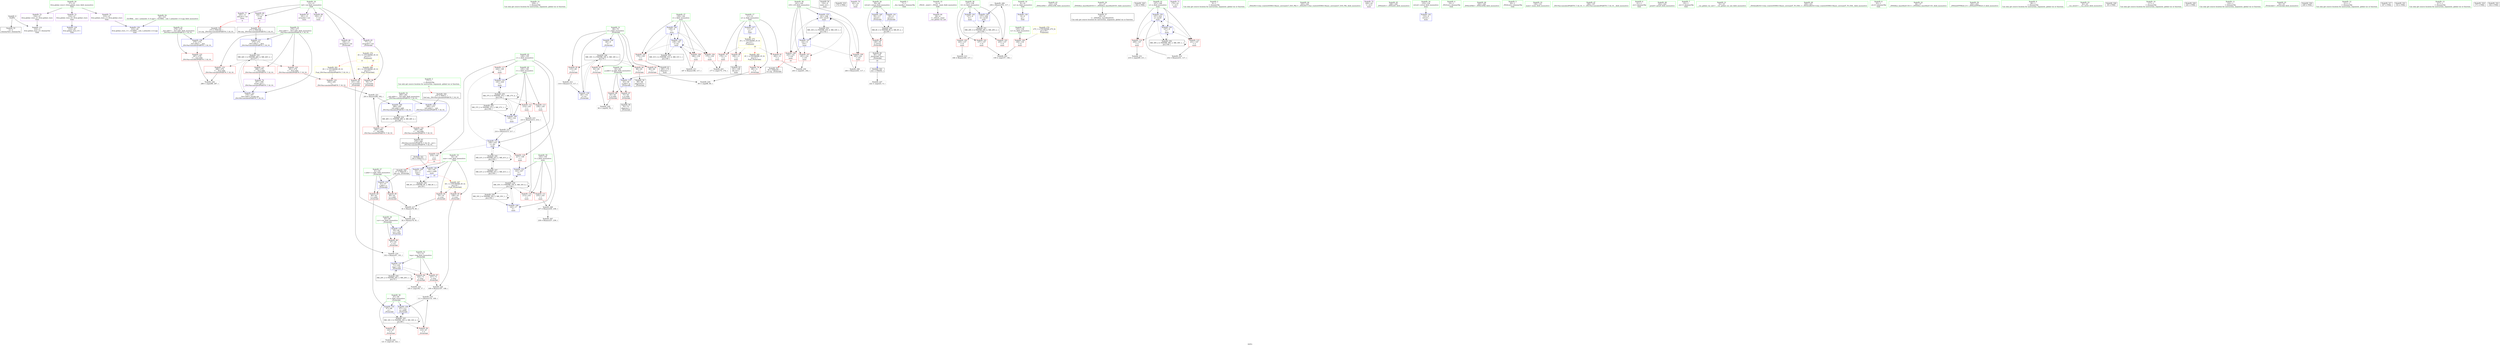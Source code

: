 digraph "SVFG" {
	label="SVFG";

	Node0x55c54a1d7f80 [shape=record,color=grey,label="{NodeID: 0\nNullPtr}"];
	Node0x55c54a1d7f80 -> Node0x55c54a1fc160[style=solid];
	Node0x55c54a1d7f80 -> Node0x55c54a201100[style=solid];
	Node0x55c54a1fb3b0 [shape=record,color=red,label="{NodeID: 97\n107\<--71\n\<--tmp\n_Z5checkdi\n}"];
	Node0x55c54a1fb3b0 -> Node0x55c54a207590[style=solid];
	Node0x55c54a1f8bd0 [shape=record,color=green,label="{NodeID: 14\n239\<--1\n\<--dummyObj\nCan only get source location for instruction, argument, global var or function.}"];
	Node0x55c54a1faef0 [shape=record,color=red,label="{NodeID: 111\n235\<--143\n\<--l\nmain\n}"];
	Node0x55c54a1faef0 -> Node0x55c54a206390[style=solid];
	Node0x55c54a1f9970 [shape=record,color=green,label="{NodeID: 28\n63\<--64\np.addr\<--p.addr_field_insensitive\n_Z5checkdi\n}"];
	Node0x55c54a1f9970 -> Node0x55c54a1fdc50[style=solid];
	Node0x55c54a1f9970 -> Node0x55c54a1fdd20[style=solid];
	Node0x55c54a1f9970 -> Node0x55c54a2012d0[style=solid];
	Node0x55c54a206390 [shape=record,color=grey,label="{NodeID: 208\n237 = Binary(235, 236, )\n}"];
	Node0x55c54a206390 -> Node0x55c54a206210[style=solid];
	Node0x55c54a200b60 [shape=record,color=red,label="{NodeID: 125\n292\<--291\n\<--\n_ZSt10accumulateIPddET0_T_S2_S1_\n}"];
	Node0x55c54a200b60 -> Node0x55c54a207710[style=solid];
	Node0x55c54a1fa500 [shape=record,color=green,label="{NodeID: 42\n149\<--150\nc\<--c_field_insensitive\nmain\n}"];
	Node0x55c54a1fa500 -> Node0x55c54a200450[style=solid];
	Node0x55c54a1fa500 -> Node0x55c54a2004e0[style=solid];
	Node0x55c54a1fa500 -> Node0x55c54a2005b0[style=solid];
	Node0x55c54a1fa500 -> Node0x55c54a202170[style=solid];
	Node0x55c54a207890 [shape=record,color=grey,label="{NodeID: 222\n105 = cmp(104, 17, )\n}"];
	Node0x55c54a2017b0 [shape=record,color=blue,label="{NodeID: 139\n69\<--116\ni\<--inc\n_Z5checkdi\n}"];
	Node0x55c54a2017b0 -> Node0x55c54a2136a0[style=dashed];
	Node0x55c54a1fc260 [shape=record,color=black,label="{NodeID: 56\n132\<--9\nmain_ret\<--\nmain\n}"];
	Node0x55c54a22abe0 [shape=record,color=black,label="{NodeID: 319\n172 = PHI()\n}"];
	Node0x55c54a202310 [shape=record,color=blue,label="{NodeID: 153\n143\<--227\nl\<--\nmain\n}"];
	Node0x55c54a202310 -> Node0x55c54a2104a0[style=dashed];
	Node0x55c54a1fcdf0 [shape=record,color=purple,label="{NodeID: 70\n161\<--21\n\<--.str\nmain\n}"];
	Node0x55c54a215cb0 [shape=record,color=black,label="{NodeID: 250\nMR_6V_2 = PHI(MR_6V_3, MR_6V_1, )\npts\{18 \}\n}"];
	Node0x55c54a215cb0 -> Node0x55c54a201d60[style=dashed];
	Node0x55c54a1fd9e0 [shape=record,color=red,label="{NodeID: 84\n128\<--59\n\<--retval\n_Z5checkdi\n}"];
	Node0x55c54a1fd9e0 -> Node0x55c54a1fc5d0[style=solid];
	Node0x55c54a1d8110 [shape=record,color=green,label="{NodeID: 1\n7\<--1\n__dso_handle\<--dummyObj\nGlob }"];
	Node0x55c54a1fb480 [shape=record,color=red,label="{NodeID: 98\n78\<--77\n\<--arrayidx\n_Z5checkdi\n}"];
	Node0x55c54a1fb480 -> Node0x55c54a207290[style=solid];
	Node0x55c54a1f8cd0 [shape=record,color=green,label="{NodeID: 15\n4\<--6\n_ZStL8__ioinit\<--_ZStL8__ioinit_field_insensitive\nGlob }"];
	Node0x55c54a1f8cd0 -> Node0x55c54a1fc910[style=solid];
	Node0x55c54a1fafc0 [shape=record,color=red,label="{NodeID: 112\n214\<--145\n\<--r\nmain\n}"];
	Node0x55c54a1fafc0 -> Node0x55c54a206e10[style=solid];
	Node0x55c54a1f9a40 [shape=record,color=green,label="{NodeID: 29\n65\<--66\ncur\<--cur_field_insensitive\n_Z5checkdi\n}"];
	Node0x55c54a1f9a40 -> Node0x55c54a1fddf0[style=solid];
	Node0x55c54a1f9a40 -> Node0x55c54a2013a0[style=solid];
	Node0x55c54a206510 [shape=record,color=grey,label="{NodeID: 209\n256 = Binary(255, 117, )\n}"];
	Node0x55c54a206510 -> Node0x55c54a202580[style=solid];
	Node0x55c54a200c30 [shape=record,color=blue,label="{NodeID: 126\n8\<--9\nm\<--\nGlob }"];
	Node0x55c54a1fa5d0 [shape=record,color=green,label="{NodeID: 43\n153\<--154\n_ZNSirsERi\<--_ZNSirsERi_field_insensitive\n}"];
	Node0x55c54a207a10 [shape=record,color=grey,label="{NodeID: 223\n177 = cmp(175, 176, )\n}"];
	Node0x55c54a201880 [shape=record,color=blue,label="{NodeID: 140\n59\<--117\nretval\<--\n_Z5checkdi\n}"];
	Node0x55c54a201880 -> Node0x55c54a218aa0[style=dashed];
	Node0x55c54a1fc330 [shape=record,color=black,label="{NodeID: 57\n40\<--41\n\<--_ZNSt8ios_base4InitD1Ev\nCan only get source location for instruction, argument, global var or function.}"];
	Node0x55c54a22acb0 [shape=record,color=black,label="{NodeID: 320\n182 = PHI()\n}"];
	Node0x55c54a2023e0 [shape=record,color=blue,label="{NodeID: 154\n147\<--232\no\<--inc20\nmain\n}"];
	Node0x55c54a2023e0 -> Node0x55c54a1fb160[style=dashed];
	Node0x55c54a2023e0 -> Node0x55c54a2003c0[style=dashed];
	Node0x55c54a2023e0 -> Node0x55c54a2020a0[style=dashed];
	Node0x55c54a2023e0 -> Node0x55c54a2023e0[style=dashed];
	Node0x55c54a2023e0 -> Node0x55c54a2176a0[style=dashed];
	Node0x55c54a1fcec0 [shape=record,color=purple,label="{NodeID: 71\n170\<--23\n\<--.str.1\nmain\n}"];
	Node0x55c54a215da0 [shape=record,color=black,label="{NodeID: 251\nMR_29V_3 = PHI(MR_29V_4, MR_29V_2, )\npts\{138 \}\n}"];
	Node0x55c54a215da0 -> Node0x55c54a1fb6f0[style=dashed];
	Node0x55c54a215da0 -> Node0x55c54a1fb7c0[style=dashed];
	Node0x55c54a215da0 -> Node0x55c54a1fb890[style=dashed];
	Node0x55c54a215da0 -> Node0x55c54a202580[style=dashed];
	Node0x55c54a1fdab0 [shape=record,color=red,label="{NodeID: 85\n80\<--61\n\<--c.addr\n_Z5checkdi\n}"];
	Node0x55c54a1fdab0 -> Node0x55c54a207110[style=solid];
	Node0x55c54a1d87d0 [shape=record,color=green,label="{NodeID: 2\n9\<--1\n\<--dummyObj\nCan only get source location for instruction, argument, global var or function.}"];
	Node0x55c54a219d60 [shape=record,color=yellow,style=double,label="{NodeID: 265\n2V_1 = ENCHI(MR_2V_0)\npts\{12 \}\nFun[_Z5checkdi]}"];
	Node0x55c54a219d60 -> Node0x55c54a1fd500[style=dashed];
	Node0x55c54a1fb550 [shape=record,color=red,label="{NodeID: 99\n101\<--100\n\<--arrayidx3\n_Z5checkdi\n}"];
	Node0x55c54a1fb550 -> Node0x55c54a206f90[style=solid];
	Node0x55c54a1f8dd0 [shape=record,color=green,label="{NodeID: 16\n8\<--10\nm\<--m_field_insensitive\nGlob }"];
	Node0x55c54a1f8dd0 -> Node0x55c54a200c30[style=solid];
	Node0x55c54a21aa00 [shape=record,color=yellow,style=double,label="{NodeID: 279\n27V_1 = ENCHI(MR_27V_0)\npts\{136 \}\nFun[main]}"];
	Node0x55c54a21aa00 -> Node0x55c54a1fb620[style=dashed];
	Node0x55c54a1fb090 [shape=record,color=red,label="{NodeID: 113\n236\<--145\n\<--r\nmain\n}"];
	Node0x55c54a1fb090 -> Node0x55c54a206390[style=solid];
	Node0x55c54a1f9b10 [shape=record,color=green,label="{NodeID: 30\n67\<--68\nx\<--x_field_insensitive\n_Z5checkdi\n}"];
	Node0x55c54a1f9b10 -> Node0x55c54a1fdec0[style=solid];
	Node0x55c54a1f9b10 -> Node0x55c54a1fdf90[style=solid];
	Node0x55c54a1f9b10 -> Node0x55c54a201470[style=solid];
	Node0x55c54a1f9b10 -> Node0x55c54a2016e0[style=solid];
	Node0x55c54a206690 [shape=record,color=grey,label="{NodeID: 210\n232 = Binary(231, 117, )\n}"];
	Node0x55c54a206690 -> Node0x55c54a2023e0[style=solid];
	Node0x55c54a200d00 [shape=record,color=blue,label="{NodeID: 127\n11\<--9\nn\<--\nGlob }"];
	Node0x55c54a200d00 -> Node0x55c54a21a650[style=dashed];
	Node0x55c54a1fa6d0 [shape=record,color=green,label="{NodeID: 44\n163\<--164\n_ZStlsISt11char_traitsIcEERSt13basic_ostreamIcT_ES5_PKc\<--_ZStlsISt11char_traitsIcEERSt13basic_ostreamIcT_ES5_PKc_field_insensitive\n}"];
	Node0x55c54a207b90 [shape=record,color=grey,label="{NodeID: 224\n121 = cmp(120, 122, )\n}"];
	Node0x55c54a201950 [shape=record,color=blue,label="{NodeID: 141\n59\<--9\nretval\<--\n_Z5checkdi\n}"];
	Node0x55c54a201950 -> Node0x55c54a218aa0[style=dashed];
	Node0x55c54a1fc430 [shape=record,color=black,label="{NodeID: 58\n76\<--75\nidxprom\<--\n_Z5checkdi\n}"];
	Node0x55c54a22adb0 [shape=record,color=black,label="{NodeID: 321\n195 = PHI(272, )\n}"];
	Node0x55c54a22adb0 -> Node0x55c54a201d60[style=solid];
	Node0x55c54a2024b0 [shape=record,color=blue,label="{NodeID: 155\n141\<--246\ni10\<--inc25\nmain\n}"];
	Node0x55c54a2024b0 -> Node0x55c54a1fabb0[style=dashed];
	Node0x55c54a2024b0 -> Node0x55c54a1fac80[style=dashed];
	Node0x55c54a2024b0 -> Node0x55c54a1fad50[style=dashed];
	Node0x55c54a2024b0 -> Node0x55c54a2024b0[style=dashed];
	Node0x55c54a2024b0 -> Node0x55c54a2167a0[style=dashed];
	Node0x55c54a1fcf90 [shape=record,color=purple,label="{NodeID: 72\n240\<--25\n\<--.str.2\nmain\n}"];
	Node0x55c54a2162a0 [shape=record,color=black,label="{NodeID: 252\nMR_31V_2 = PHI(MR_31V_4, MR_31V_1, )\npts\{140 \}\n}"];
	Node0x55c54a2162a0 -> Node0x55c54a201bc0[style=dashed];
	Node0x55c54a1fdb80 [shape=record,color=red,label="{NodeID: 86\n84\<--61\n\<--c.addr\n_Z5checkdi\n}"];
	Node0x55c54a1fdb80 -> Node0x55c54a201470[style=solid];
	Node0x55c54a1d8860 [shape=record,color=green,label="{NodeID: 3\n17\<--1\n\<--dummyObj\nCan only get source location for instruction, argument, global var or function.|{<s0>9}}"];
	Node0x55c54a1d8860:s0 -> Node0x55c54a22b320[style=solid,color=red];
	Node0x55c54a219e70 [shape=record,color=yellow,style=double,label="{NodeID: 266\n4V_1 = ENCHI(MR_4V_0)\npts\{15 \}\nFun[_Z5checkdi]}"];
	Node0x55c54a219e70 -> Node0x55c54a1fb480[style=dashed];
	Node0x55c54a219e70 -> Node0x55c54a1fb550[style=dashed];
	Node0x55c54a1fb620 [shape=record,color=red,label="{NodeID: 100\n158\<--135\n\<--tc\nmain\n}"];
	Node0x55c54a1fb620 -> Node0x55c54a207d10[style=solid];
	Node0x55c54a1f8ed0 [shape=record,color=green,label="{NodeID: 17\n11\<--12\nn\<--n_field_insensitive\nGlob }"];
	Node0x55c54a1f8ed0 -> Node0x55c54a1fd500[style=solid];
	Node0x55c54a1f8ed0 -> Node0x55c54a1fd5d0[style=solid];
	Node0x55c54a1f8ed0 -> Node0x55c54a1fd6a0[style=solid];
	Node0x55c54a1f8ed0 -> Node0x55c54a1fd770[style=solid];
	Node0x55c54a1f8ed0 -> Node0x55c54a200d00[style=solid];
	Node0x55c54a1fb160 [shape=record,color=red,label="{NodeID: 114\n209\<--147\n\<--o\nmain\n}"];
	Node0x55c54a1fb160 -> Node0x55c54a208610[style=solid];
	Node0x55c54a1f9be0 [shape=record,color=green,label="{NodeID: 31\n69\<--70\ni\<--i_field_insensitive\n_Z5checkdi\n}"];
	Node0x55c54a1f9be0 -> Node0x55c54a1fe060[style=solid];
	Node0x55c54a1f9be0 -> Node0x55c54a1fe130[style=solid];
	Node0x55c54a1f9be0 -> Node0x55c54a1fe200[style=solid];
	Node0x55c54a1f9be0 -> Node0x55c54a1fe2d0[style=solid];
	Node0x55c54a1f9be0 -> Node0x55c54a201540[style=solid];
	Node0x55c54a1f9be0 -> Node0x55c54a2017b0[style=solid];
	Node0x55c54a206810 [shape=record,color=grey,label="{NodeID: 211\n187 = Binary(186, 117, )\n}"];
	Node0x55c54a206810 -> Node0x55c54a201c90[style=solid];
	Node0x55c54a200e00 [shape=record,color=blue,label="{NodeID: 128\n16\<--17\nsum\<--\nGlob }"];
	Node0x55c54a200e00 -> Node0x55c54a215cb0[style=dashed];
	Node0x55c54a1fa7d0 [shape=record,color=green,label="{NodeID: 45\n168\<--169\n_ZNSolsEi\<--_ZNSolsEi_field_insensitive\n}"];
	Node0x55c54a207d10 [shape=record,color=grey,label="{NodeID: 225\n159 = cmp(157, 158, )\n}"];
	Node0x55c54a201a20 [shape=record,color=blue,label="{NodeID: 142\n133\<--9\nretval\<--\nmain\n}"];
	Node0x55c54a1fc500 [shape=record,color=black,label="{NodeID: 59\n99\<--98\nidxprom2\<--\n_Z5checkdi\n}"];
	Node0x55c54a22afa0 [shape=record,color=black,label="{NodeID: 322\n221 = PHI(56, )\n}"];
	Node0x55c54a22afa0 -> Node0x55c54a208010[style=solid];
	Node0x55c54a202580 [shape=record,color=blue,label="{NodeID: 156\n137\<--256\ntt\<--inc29\nmain\n}"];
	Node0x55c54a202580 -> Node0x55c54a215da0[style=dashed];
	Node0x55c54a1fd060 [shape=record,color=purple,label="{NodeID: 73\n314\<--27\nllvm.global_ctors_0\<--llvm.global_ctors\nGlob }"];
	Node0x55c54a1fd060 -> Node0x55c54a200f00[style=solid];
	Node0x55c54a2167a0 [shape=record,color=black,label="{NodeID: 253\nMR_33V_2 = PHI(MR_33V_4, MR_33V_1, )\npts\{142 \}\n}"];
	Node0x55c54a2167a0 -> Node0x55c54a201e30[style=dashed];
	Node0x55c54a1fdc50 [shape=record,color=red,label="{NodeID: 87\n75\<--63\n\<--p.addr\n_Z5checkdi\n}"];
	Node0x55c54a1fdc50 -> Node0x55c54a1fc430[style=solid];
	Node0x55c54a1d88f0 [shape=record,color=green,label="{NodeID: 4\n19\<--1\n_ZSt3cin\<--dummyObj\nGlob }"];
	Node0x55c54a219f50 [shape=record,color=yellow,style=double,label="{NodeID: 267\n6V_1 = ENCHI(MR_6V_0)\npts\{18 \}\nFun[_Z5checkdi]}"];
	Node0x55c54a219f50 -> Node0x55c54a1fd840[style=dashed];
	Node0x55c54a219f50 -> Node0x55c54a1fd910[style=dashed];
	Node0x55c54a1fb6f0 [shape=record,color=red,label="{NodeID: 101\n157\<--137\n\<--tt\nmain\n}"];
	Node0x55c54a1fb6f0 -> Node0x55c54a207d10[style=solid];
	Node0x55c54a1f8fd0 [shape=record,color=green,label="{NodeID: 18\n13\<--15\nval\<--val_field_insensitive\nGlob }"];
	Node0x55c54a1f8fd0 -> Node0x55c54a1fc9e0[style=solid];
	Node0x55c54a1f8fd0 -> Node0x55c54a1fcab0[style=solid];
	Node0x55c54a1f8fd0 -> Node0x55c54a1fcb80[style=solid];
	Node0x55c54a1f8fd0 -> Node0x55c54a1fcc50[style=solid];
	Node0x55c54a1f8fd0 -> Node0x55c54a1fcd20[style=solid];
	Node0x55c54a1f8fd0 -> Node0x55c54a1fd430[style=solid];
	Node0x55c54a2003c0 [shape=record,color=red,label="{NodeID: 115\n231\<--147\n\<--o\nmain\n}"];
	Node0x55c54a2003c0 -> Node0x55c54a206690[style=solid];
	Node0x55c54a1f9cb0 [shape=record,color=green,label="{NodeID: 32\n71\<--72\ntmp\<--tmp_field_insensitive\n_Z5checkdi\n}"];
	Node0x55c54a1f9cb0 -> Node0x55c54a1fb2e0[style=solid];
	Node0x55c54a1f9cb0 -> Node0x55c54a1fb3b0[style=solid];
	Node0x55c54a1f9cb0 -> Node0x55c54a201610[style=solid];
	Node0x55c54a206990 [shape=record,color=grey,label="{NodeID: 212\n116 = Binary(115, 117, )\n}"];
	Node0x55c54a206990 -> Node0x55c54a2017b0[style=solid];
	Node0x55c54a200f00 [shape=record,color=blue,label="{NodeID: 129\n314\<--28\nllvm.global_ctors_0\<--\nGlob }"];
	Node0x55c54a1fa8d0 [shape=record,color=green,label="{NodeID: 46\n183\<--184\n_ZNSirsERd\<--_ZNSirsERd_field_insensitive\n}"];
	Node0x55c54a207e90 [shape=record,color=grey,label="{NodeID: 226\n288 = cmp(286, 287, )\n}"];
	Node0x55c54a201af0 [shape=record,color=blue,label="{NodeID: 143\n137\<--9\ntt\<--\nmain\n}"];
	Node0x55c54a201af0 -> Node0x55c54a215da0[style=dashed];
	Node0x55c54a1fc5d0 [shape=record,color=black,label="{NodeID: 60\n56\<--128\n_Z5checkdi_ret\<--\n_Z5checkdi\n|{<s0>10}}"];
	Node0x55c54a1fc5d0:s0 -> Node0x55c54a22afa0[style=solid,color=blue];
	Node0x55c54a22b0a0 [shape=record,color=black,label="{NodeID: 323\n273 = PHI(194, )\n0th arg _ZSt10accumulateIPddET0_T_S2_S1_ }"];
	Node0x55c54a22b0a0 -> Node0x55c54a202650[style=solid];
	Node0x55c54a202650 [shape=record,color=blue,label="{NodeID: 157\n276\<--273\n__first.addr\<--__first\n_ZSt10accumulateIPddET0_T_S2_S1_\n}"];
	Node0x55c54a202650 -> Node0x55c54a20ffa0[style=dashed];
	Node0x55c54a1fd160 [shape=record,color=purple,label="{NodeID: 74\n315\<--27\nllvm.global_ctors_1\<--llvm.global_ctors\nGlob }"];
	Node0x55c54a1fd160 -> Node0x55c54a201000[style=solid];
	Node0x55c54a216ca0 [shape=record,color=black,label="{NodeID: 254\nMR_35V_2 = PHI(MR_35V_3, MR_35V_1, )\npts\{144 \}\n}"];
	Node0x55c54a216ca0 -> Node0x55c54a201f00[style=dashed];
	Node0x55c54a216ca0 -> Node0x55c54a216ca0[style=dashed];
	Node0x55c54a1fdd20 [shape=record,color=red,label="{NodeID: 88\n93\<--63\n\<--p.addr\n_Z5checkdi\n}"];
	Node0x55c54a1fdd20 -> Node0x55c54a208190[style=solid];
	Node0x55c54a1e71a0 [shape=record,color=green,label="{NodeID: 5\n20\<--1\n_ZSt4cout\<--dummyObj\nGlob }"];
	Node0x55c54a1fb7c0 [shape=record,color=red,label="{NodeID: 102\n165\<--137\n\<--tt\nmain\n}"];
	Node0x55c54a1fb7c0 -> Node0x55c54a206b10[style=solid];
	Node0x55c54a1f90d0 [shape=record,color=green,label="{NodeID: 19\n16\<--18\nsum\<--sum_field_insensitive\nGlob }"];
	Node0x55c54a1f90d0 -> Node0x55c54a1fd840[style=solid];
	Node0x55c54a1f90d0 -> Node0x55c54a1fd910[style=solid];
	Node0x55c54a1f90d0 -> Node0x55c54a200e00[style=solid];
	Node0x55c54a1f90d0 -> Node0x55c54a201d60[style=solid];
	Node0x55c54a200450 [shape=record,color=red,label="{NodeID: 116\n219\<--149\n\<--c\nmain\n|{<s0>10}}"];
	Node0x55c54a200450:s0 -> Node0x55c54a22b460[style=solid,color=red];
	Node0x55c54a1f9d80 [shape=record,color=green,label="{NodeID: 33\n130\<--131\nmain\<--main_field_insensitive\n}"];
	Node0x55c54a206b10 [shape=record,color=grey,label="{NodeID: 213\n166 = Binary(165, 117, )\n}"];
	Node0x55c54a201000 [shape=record,color=blue,label="{NodeID: 130\n315\<--29\nllvm.global_ctors_1\<--_GLOBAL__sub_I_ashmelev_0_0.cpp\nGlob }"];
	Node0x55c54a1fa9d0 [shape=record,color=green,label="{NodeID: 47\n196\<--197\n_ZSt10accumulateIPddET0_T_S2_S1_\<--_ZSt10accumulateIPddET0_T_S2_S1__field_insensitive\n}"];
	Node0x55c54a208010 [shape=record,color=grey,label="{NodeID: 227\n222 = cmp(221, 9, )\n}"];
	Node0x55c54a201bc0 [shape=record,color=blue,label="{NodeID: 144\n139\<--9\ni\<--\nmain\n}"];
	Node0x55c54a201bc0 -> Node0x55c54a1fb960[style=dashed];
	Node0x55c54a201bc0 -> Node0x55c54a1fba30[style=dashed];
	Node0x55c54a201bc0 -> Node0x55c54a1faae0[style=dashed];
	Node0x55c54a201bc0 -> Node0x55c54a201c90[style=dashed];
	Node0x55c54a201bc0 -> Node0x55c54a2162a0[style=dashed];
	Node0x55c54a1fc6a0 [shape=record,color=black,label="{NodeID: 61\n180\<--179\nidxprom\<--\nmain\n}"];
	Node0x55c54a22b1e0 [shape=record,color=black,label="{NodeID: 324\n274 = PHI(193, )\n1st arg _ZSt10accumulateIPddET0_T_S2_S1_ }"];
	Node0x55c54a22b1e0 -> Node0x55c54a202720[style=solid];
	Node0x55c54a202720 [shape=record,color=blue,label="{NodeID: 158\n278\<--274\n__last.addr\<--__last\n_ZSt10accumulateIPddET0_T_S2_S1_\n}"];
	Node0x55c54a202720 -> Node0x55c54a2008f0[style=dashed];
	Node0x55c54a1fd260 [shape=record,color=purple,label="{NodeID: 75\n316\<--27\nllvm.global_ctors_2\<--llvm.global_ctors\nGlob }"];
	Node0x55c54a1fd260 -> Node0x55c54a201100[style=solid];
	Node0x55c54a2171a0 [shape=record,color=black,label="{NodeID: 255\nMR_37V_2 = PHI(MR_37V_3, MR_37V_1, )\npts\{146 \}\n}"];
	Node0x55c54a2171a0 -> Node0x55c54a201fd0[style=dashed];
	Node0x55c54a2171a0 -> Node0x55c54a2171a0[style=dashed];
	Node0x55c54a1fddf0 [shape=record,color=red,label="{NodeID: 89\n97\<--65\n\<--cur\n_Z5checkdi\n}"];
	Node0x55c54a1fddf0 -> Node0x55c54a206f90[style=solid];
	Node0x55c54a1e7230 [shape=record,color=green,label="{NodeID: 6\n21\<--1\n.str\<--dummyObj\nGlob }"];
	Node0x55c54a1fb890 [shape=record,color=red,label="{NodeID: 103\n255\<--137\n\<--tt\nmain\n}"];
	Node0x55c54a1fb890 -> Node0x55c54a206510[style=solid];
	Node0x55c54a1f91d0 [shape=record,color=green,label="{NodeID: 20\n27\<--31\nllvm.global_ctors\<--llvm.global_ctors_field_insensitive\nGlob }"];
	Node0x55c54a1f91d0 -> Node0x55c54a1fd060[style=solid];
	Node0x55c54a1f91d0 -> Node0x55c54a1fd160[style=solid];
	Node0x55c54a1f91d0 -> Node0x55c54a1fd260[style=solid];
	Node0x55c54a2004e0 [shape=record,color=red,label="{NodeID: 117\n224\<--149\n\<--c\nmain\n}"];
	Node0x55c54a2004e0 -> Node0x55c54a202240[style=solid];
	Node0x55c54a1f9e80 [shape=record,color=green,label="{NodeID: 34\n133\<--134\nretval\<--retval_field_insensitive\nmain\n}"];
	Node0x55c54a1f9e80 -> Node0x55c54a201a20[style=solid];
	Node0x55c54a206c90 [shape=record,color=grey,label="{NodeID: 214\n216 = Binary(215, 217, )\n}"];
	Node0x55c54a206c90 -> Node0x55c54a202170[style=solid];
	Node0x55c54a201100 [shape=record,color=blue, style = dotted,label="{NodeID: 131\n316\<--3\nllvm.global_ctors_2\<--dummyVal\nGlob }"];
	Node0x55c54a1fbaf0 [shape=record,color=green,label="{NodeID: 48\n242\<--243\nprintf\<--printf_field_insensitive\n}"];
	Node0x55c54a208190 [shape=record,color=grey,label="{NodeID: 228\n94 = cmp(92, 93, )\n}"];
	Node0x55c54a201c90 [shape=record,color=blue,label="{NodeID: 145\n139\<--187\ni\<--inc\nmain\n}"];
	Node0x55c54a201c90 -> Node0x55c54a1fb960[style=dashed];
	Node0x55c54a201c90 -> Node0x55c54a1fba30[style=dashed];
	Node0x55c54a201c90 -> Node0x55c54a1faae0[style=dashed];
	Node0x55c54a201c90 -> Node0x55c54a201c90[style=dashed];
	Node0x55c54a201c90 -> Node0x55c54a2162a0[style=dashed];
	Node0x55c54a1fc770 [shape=record,color=black,label="{NodeID: 62\n191\<--190\nidx.ext\<--\nmain\n}"];
	Node0x55c54a22b320 [shape=record,color=black,label="{NodeID: 325\n275 = PHI(17, )\n2nd arg _ZSt10accumulateIPddET0_T_S2_S1_ }"];
	Node0x55c54a22b320 -> Node0x55c54a2027f0[style=solid];
	Node0x55c54a212ca0 [shape=record,color=black,label="{NodeID: 242\nMR_41V_3 = PHI(MR_41V_4, MR_41V_2, )\npts\{150 \}\n}"];
	Node0x55c54a212ca0 -> Node0x55c54a202170[style=dashed];
	Node0x55c54a212ca0 -> Node0x55c54a212ca0[style=dashed];
	Node0x55c54a212ca0 -> Node0x55c54a217ba0[style=dashed];
	Node0x55c54a2027f0 [shape=record,color=blue,label="{NodeID: 159\n280\<--275\n__init.addr\<--__init\n_ZSt10accumulateIPddET0_T_S2_S1_\n}"];
	Node0x55c54a2027f0 -> Node0x55c54a20faa0[style=dashed];
	Node0x55c54a1fd360 [shape=record,color=purple,label="{NodeID: 76\n297\<--296\nincdec.ptr\<--\n_ZSt10accumulateIPddET0_T_S2_S1_\n}"];
	Node0x55c54a1fd360 -> Node0x55c54a202990[style=solid];
	Node0x55c54a2176a0 [shape=record,color=black,label="{NodeID: 256\nMR_39V_2 = PHI(MR_39V_3, MR_39V_1, )\npts\{148 \}\n}"];
	Node0x55c54a2176a0 -> Node0x55c54a2020a0[style=dashed];
	Node0x55c54a2176a0 -> Node0x55c54a2176a0[style=dashed];
	Node0x55c54a1fdec0 [shape=record,color=red,label="{NodeID: 90\n110\<--67\n\<--x\n_Z5checkdi\n}"];
	Node0x55c54a1fdec0 -> Node0x55c54a207410[style=solid];
	Node0x55c54a1e72c0 [shape=record,color=green,label="{NodeID: 7\n23\<--1\n.str.1\<--dummyObj\nGlob }"];
	Node0x55c54a1fb960 [shape=record,color=red,label="{NodeID: 104\n175\<--139\n\<--i\nmain\n}"];
	Node0x55c54a1fb960 -> Node0x55c54a207a10[style=solid];
	Node0x55c54a1f92d0 [shape=record,color=green,label="{NodeID: 21\n32\<--33\n__cxx_global_var_init\<--__cxx_global_var_init_field_insensitive\n}"];
	Node0x55c54a2005b0 [shape=record,color=red,label="{NodeID: 118\n227\<--149\n\<--c\nmain\n}"];
	Node0x55c54a2005b0 -> Node0x55c54a202310[style=solid];
	Node0x55c54a1f9f50 [shape=record,color=green,label="{NodeID: 35\n135\<--136\ntc\<--tc_field_insensitive\nmain\n}"];
	Node0x55c54a1f9f50 -> Node0x55c54a1fb620[style=solid];
	Node0x55c54a206e10 [shape=record,color=grey,label="{NodeID: 215\n215 = Binary(213, 214, )\n}"];
	Node0x55c54a206e10 -> Node0x55c54a206c90[style=solid];
	Node0x55c54a201200 [shape=record,color=blue,label="{NodeID: 132\n61\<--57\nc.addr\<--c\n_Z5checkdi\n}"];
	Node0x55c54a201200 -> Node0x55c54a1fdab0[style=dashed];
	Node0x55c54a201200 -> Node0x55c54a1fdb80[style=dashed];
	Node0x55c54a1fbbf0 [shape=record,color=green,label="{NodeID: 49\n250\<--251\n_ZSt4endlIcSt11char_traitsIcEERSt13basic_ostreamIT_T0_ES6_\<--_ZSt4endlIcSt11char_traitsIcEERSt13basic_ostreamIT_T0_ES6__field_insensitive\n}"];
	Node0x55c54a208310 [shape=record,color=grey,label="{NodeID: 229\n90 = cmp(88, 89, )\n}"];
	Node0x55c54a201d60 [shape=record,color=blue,label="{NodeID: 146\n16\<--195\nsum\<--call9\nmain\n|{|<s1>10}}"];
	Node0x55c54a201d60 -> Node0x55c54a215cb0[style=dashed];
	Node0x55c54a201d60:s1 -> Node0x55c54a219f50[style=dashed,color=red];
	Node0x55c54a1fc840 [shape=record,color=black,label="{NodeID: 63\n272\<--300\n_ZSt10accumulateIPddET0_T_S2_S1__ret\<--\n_ZSt10accumulateIPddET0_T_S2_S1_\n|{<s0>9}}"];
	Node0x55c54a1fc840:s0 -> Node0x55c54a22adb0[style=solid,color=blue];
	Node0x55c54a22b460 [shape=record,color=black,label="{NodeID: 326\n57 = PHI(219, )\n0th arg _Z5checkdi }"];
	Node0x55c54a22b460 -> Node0x55c54a201200[style=solid];
	Node0x55c54a2131a0 [shape=record,color=black,label="{NodeID: 243\nMR_16V_3 = PHI(MR_16V_4, MR_16V_2, )\npts\{68 \}\n}"];
	Node0x55c54a2131a0 -> Node0x55c54a1fdec0[style=dashed];
	Node0x55c54a2131a0 -> Node0x55c54a1fdf90[style=dashed];
	Node0x55c54a2131a0 -> Node0x55c54a2016e0[style=dashed];
	Node0x55c54a2131a0 -> Node0x55c54a2131a0[style=dashed];
	Node0x55c54a2028c0 [shape=record,color=blue,label="{NodeID: 160\n280\<--293\n__init.addr\<--add\n_ZSt10accumulateIPddET0_T_S2_S1_\n}"];
	Node0x55c54a2028c0 -> Node0x55c54a20faa0[style=dashed];
	Node0x55c54a1fd430 [shape=record,color=purple,label="{NodeID: 77\n193\<--13\nadd.ptr\<--val\nmain\n|{<s0>9}}"];
	Node0x55c54a1fd430:s0 -> Node0x55c54a22b1e0[style=solid,color=red];
	Node0x55c54a217ba0 [shape=record,color=black,label="{NodeID: 257\nMR_41V_2 = PHI(MR_41V_3, MR_41V_1, )\npts\{150 \}\n}"];
	Node0x55c54a217ba0 -> Node0x55c54a212ca0[style=dashed];
	Node0x55c54a1fdf90 [shape=record,color=red,label="{NodeID: 91\n120\<--67\n\<--x\n_Z5checkdi\n}"];
	Node0x55c54a1fdf90 -> Node0x55c54a207b90[style=solid];
	Node0x55c54a1e7350 [shape=record,color=green,label="{NodeID: 8\n25\<--1\n.str.2\<--dummyObj\nGlob }"];
	Node0x55c54a1fba30 [shape=record,color=red,label="{NodeID: 105\n179\<--139\n\<--i\nmain\n}"];
	Node0x55c54a1fba30 -> Node0x55c54a1fc6a0[style=solid];
	Node0x55c54a1f93d0 [shape=record,color=green,label="{NodeID: 22\n36\<--37\n_ZNSt8ios_base4InitC1Ev\<--_ZNSt8ios_base4InitC1Ev_field_insensitive\n}"];
	Node0x55c54a200680 [shape=record,color=red,label="{NodeID: 119\n286\<--276\n\<--__first.addr\n_ZSt10accumulateIPddET0_T_S2_S1_\n}"];
	Node0x55c54a200680 -> Node0x55c54a207e90[style=solid];
	Node0x55c54a1fa020 [shape=record,color=green,label="{NodeID: 36\n137\<--138\ntt\<--tt_field_insensitive\nmain\n}"];
	Node0x55c54a1fa020 -> Node0x55c54a1fb6f0[style=solid];
	Node0x55c54a1fa020 -> Node0x55c54a1fb7c0[style=solid];
	Node0x55c54a1fa020 -> Node0x55c54a1fb890[style=solid];
	Node0x55c54a1fa020 -> Node0x55c54a201af0[style=solid];
	Node0x55c54a1fa020 -> Node0x55c54a202580[style=solid];
	Node0x55c54a206f90 [shape=record,color=grey,label="{NodeID: 216\n102 = Binary(97, 101, )\n}"];
	Node0x55c54a206f90 -> Node0x55c54a201610[style=solid];
	Node0x55c54a2012d0 [shape=record,color=blue,label="{NodeID: 133\n63\<--58\np.addr\<--p\n_Z5checkdi\n}"];
	Node0x55c54a2012d0 -> Node0x55c54a1fdc50[style=dashed];
	Node0x55c54a2012d0 -> Node0x55c54a1fdd20[style=dashed];
	Node0x55c54a1fbcf0 [shape=record,color=green,label="{NodeID: 50\n252\<--253\n_ZNSolsEPFRSoS_E\<--_ZNSolsEPFRSoS_E_field_insensitive\n}"];
	Node0x55c54a208490 [shape=record,color=grey,label="{NodeID: 230\n203 = cmp(201, 202, )\n}"];
	Node0x55c54a201e30 [shape=record,color=blue,label="{NodeID: 147\n141\<--9\ni10\<--\nmain\n}"];
	Node0x55c54a201e30 -> Node0x55c54a1fabb0[style=dashed];
	Node0x55c54a201e30 -> Node0x55c54a1fac80[style=dashed];
	Node0x55c54a201e30 -> Node0x55c54a1fad50[style=dashed];
	Node0x55c54a201e30 -> Node0x55c54a2024b0[style=dashed];
	Node0x55c54a201e30 -> Node0x55c54a2167a0[style=dashed];
	Node0x55c54a1fc910 [shape=record,color=purple,label="{NodeID: 64\n38\<--4\n\<--_ZStL8__ioinit\n__cxx_global_var_init\n}"];
	Node0x55c54a22b5a0 [shape=record,color=black,label="{NodeID: 327\n58 = PHI(220, )\n1st arg _Z5checkdi }"];
	Node0x55c54a22b5a0 -> Node0x55c54a2012d0[style=solid];
	Node0x55c54a2136a0 [shape=record,color=black,label="{NodeID: 244\nMR_18V_3 = PHI(MR_18V_4, MR_18V_2, )\npts\{70 \}\n}"];
	Node0x55c54a2136a0 -> Node0x55c54a1fe060[style=dashed];
	Node0x55c54a2136a0 -> Node0x55c54a1fe130[style=dashed];
	Node0x55c54a2136a0 -> Node0x55c54a1fe200[style=dashed];
	Node0x55c54a2136a0 -> Node0x55c54a1fe2d0[style=dashed];
	Node0x55c54a2136a0 -> Node0x55c54a2017b0[style=dashed];
	Node0x55c54a202990 [shape=record,color=blue,label="{NodeID: 161\n276\<--297\n__first.addr\<--incdec.ptr\n_ZSt10accumulateIPddET0_T_S2_S1_\n}"];
	Node0x55c54a202990 -> Node0x55c54a20ffa0[style=dashed];
	Node0x55c54a1fd500 [shape=record,color=red,label="{NodeID: 78\n89\<--11\n\<--n\n_Z5checkdi\n}"];
	Node0x55c54a1fd500 -> Node0x55c54a208310[style=solid];
	Node0x55c54a1fe060 [shape=record,color=red,label="{NodeID: 92\n88\<--69\n\<--i\n_Z5checkdi\n}"];
	Node0x55c54a1fe060 -> Node0x55c54a208310[style=solid];
	Node0x55c54a1f8900 [shape=record,color=green,label="{NodeID: 9\n28\<--1\n\<--dummyObj\nCan only get source location for instruction, argument, global var or function.}"];
	Node0x55c54a1faae0 [shape=record,color=red,label="{NodeID: 106\n186\<--139\n\<--i\nmain\n}"];
	Node0x55c54a1faae0 -> Node0x55c54a206810[style=solid];
	Node0x55c54a1f94d0 [shape=record,color=green,label="{NodeID: 23\n42\<--43\n__cxa_atexit\<--__cxa_atexit_field_insensitive\n}"];
	Node0x55c54a200750 [shape=record,color=red,label="{NodeID: 120\n291\<--276\n\<--__first.addr\n_ZSt10accumulateIPddET0_T_S2_S1_\n}"];
	Node0x55c54a200750 -> Node0x55c54a200b60[style=solid];
	Node0x55c54a1fa0f0 [shape=record,color=green,label="{NodeID: 37\n139\<--140\ni\<--i_field_insensitive\nmain\n}"];
	Node0x55c54a1fa0f0 -> Node0x55c54a1fb960[style=solid];
	Node0x55c54a1fa0f0 -> Node0x55c54a1fba30[style=solid];
	Node0x55c54a1fa0f0 -> Node0x55c54a1faae0[style=solid];
	Node0x55c54a1fa0f0 -> Node0x55c54a201bc0[style=solid];
	Node0x55c54a1fa0f0 -> Node0x55c54a201c90[style=solid];
	Node0x55c54a207110 [shape=record,color=grey,label="{NodeID: 217\n81 = Binary(79, 80, )\n}"];
	Node0x55c54a207110 -> Node0x55c54a207290[style=solid];
	Node0x55c54a2013a0 [shape=record,color=blue,label="{NodeID: 134\n65\<--82\ncur\<--add\n_Z5checkdi\n}"];
	Node0x55c54a2013a0 -> Node0x55c54a1fddf0[style=dashed];
	Node0x55c54a1fbdf0 [shape=record,color=green,label="{NodeID: 51\n276\<--277\n__first.addr\<--__first.addr_field_insensitive\n_ZSt10accumulateIPddET0_T_S2_S1_\n}"];
	Node0x55c54a1fbdf0 -> Node0x55c54a200680[style=solid];
	Node0x55c54a1fbdf0 -> Node0x55c54a200750[style=solid];
	Node0x55c54a1fbdf0 -> Node0x55c54a200820[style=solid];
	Node0x55c54a1fbdf0 -> Node0x55c54a202650[style=solid];
	Node0x55c54a1fbdf0 -> Node0x55c54a202990[style=solid];
	Node0x55c54a208610 [shape=record,color=grey,label="{NodeID: 231\n210 = cmp(209, 211, )\n}"];
	Node0x55c54a201f00 [shape=record,color=blue,label="{NodeID: 148\n143\<--17\nl\<--\nmain\n}"];
	Node0x55c54a201f00 -> Node0x55c54a2104a0[style=dashed];
	Node0x55c54a1fc9e0 [shape=record,color=purple,label="{NodeID: 65\n77\<--13\narrayidx\<--val\n_Z5checkdi\n}"];
	Node0x55c54a1fc9e0 -> Node0x55c54a1fb480[style=solid];
	Node0x55c54a22bb30 [shape=record,color=black,label="{NodeID: 328\n39 = PHI()\n}"];
	Node0x55c54a213ba0 [shape=record,color=black,label="{NodeID: 245\nMR_20V_2 = PHI(MR_20V_3, MR_20V_1, )\npts\{72 \}\n}"];
	Node0x55c54a213ba0 -> Node0x55c54a201610[style=dashed];
	Node0x55c54a213ba0 -> Node0x55c54a213ba0[style=dashed];
	Node0x55c54a1fd5d0 [shape=record,color=red,label="{NodeID: 79\n176\<--11\n\<--n\nmain\n}"];
	Node0x55c54a1fd5d0 -> Node0x55c54a207a10[style=solid];
	Node0x55c54a1fe130 [shape=record,color=red,label="{NodeID: 93\n92\<--69\n\<--i\n_Z5checkdi\n}"];
	Node0x55c54a1fe130 -> Node0x55c54a208190[style=solid];
	Node0x55c54a1f8990 [shape=record,color=green,label="{NodeID: 10\n117\<--1\n\<--dummyObj\nCan only get source location for instruction, argument, global var or function.}"];
	Node0x55c54a1fabb0 [shape=record,color=red,label="{NodeID: 107\n201\<--141\n\<--i10\nmain\n}"];
	Node0x55c54a1fabb0 -> Node0x55c54a208490[style=solid];
	Node0x55c54a1f95d0 [shape=record,color=green,label="{NodeID: 24\n41\<--47\n_ZNSt8ios_base4InitD1Ev\<--_ZNSt8ios_base4InitD1Ev_field_insensitive\n}"];
	Node0x55c54a1f95d0 -> Node0x55c54a1fc330[style=solid];
	Node0x55c54a200820 [shape=record,color=red,label="{NodeID: 121\n296\<--276\n\<--__first.addr\n_ZSt10accumulateIPddET0_T_S2_S1_\n}"];
	Node0x55c54a200820 -> Node0x55c54a1fd360[style=solid];
	Node0x55c54a1fa1c0 [shape=record,color=green,label="{NodeID: 38\n141\<--142\ni10\<--i10_field_insensitive\nmain\n}"];
	Node0x55c54a1fa1c0 -> Node0x55c54a1fabb0[style=solid];
	Node0x55c54a1fa1c0 -> Node0x55c54a1fac80[style=solid];
	Node0x55c54a1fa1c0 -> Node0x55c54a1fad50[style=solid];
	Node0x55c54a1fa1c0 -> Node0x55c54a201e30[style=solid];
	Node0x55c54a1fa1c0 -> Node0x55c54a2024b0[style=solid];
	Node0x55c54a207290 [shape=record,color=grey,label="{NodeID: 218\n82 = Binary(78, 81, )\n}"];
	Node0x55c54a207290 -> Node0x55c54a2013a0[style=solid];
	Node0x55c54a201470 [shape=record,color=blue,label="{NodeID: 135\n67\<--84\nx\<--\n_Z5checkdi\n}"];
	Node0x55c54a201470 -> Node0x55c54a2131a0[style=dashed];
	Node0x55c54a1fbec0 [shape=record,color=green,label="{NodeID: 52\n278\<--279\n__last.addr\<--__last.addr_field_insensitive\n_ZSt10accumulateIPddET0_T_S2_S1_\n}"];
	Node0x55c54a1fbec0 -> Node0x55c54a2008f0[style=solid];
	Node0x55c54a1fbec0 -> Node0x55c54a202720[style=solid];
	Node0x55c54a20faa0 [shape=record,color=black,label="{NodeID: 232\nMR_48V_3 = PHI(MR_48V_4, MR_48V_2, )\npts\{281 \}\n}"];
	Node0x55c54a20faa0 -> Node0x55c54a2009c0[style=dashed];
	Node0x55c54a20faa0 -> Node0x55c54a200a90[style=dashed];
	Node0x55c54a20faa0 -> Node0x55c54a2028c0[style=dashed];
	Node0x55c54a201fd0 [shape=record,color=blue,label="{NodeID: 149\n145\<--122\nr\<--\nmain\n}"];
	Node0x55c54a201fd0 -> Node0x55c54a2109a0[style=dashed];
	Node0x55c54a1fcab0 [shape=record,color=purple,label="{NodeID: 66\n100\<--13\narrayidx3\<--val\n_Z5checkdi\n}"];
	Node0x55c54a1fcab0 -> Node0x55c54a1fb550[style=solid];
	Node0x55c54a22bc30 [shape=record,color=black,label="{NodeID: 329\n241 = PHI()\n}"];
	Node0x55c54a1fd6a0 [shape=record,color=red,label="{NodeID: 80\n190\<--11\n\<--n\nmain\n}"];
	Node0x55c54a1fd6a0 -> Node0x55c54a1fc770[style=solid];
	Node0x55c54a218aa0 [shape=record,color=black,label="{NodeID: 260\nMR_8V_3 = PHI(MR_8V_4, MR_8V_2, )\npts\{60 \}\n}"];
	Node0x55c54a218aa0 -> Node0x55c54a1fd9e0[style=dashed];
	Node0x55c54a1fe200 [shape=record,color=red,label="{NodeID: 94\n98\<--69\n\<--i\n_Z5checkdi\n}"];
	Node0x55c54a1fe200 -> Node0x55c54a1fc500[style=solid];
	Node0x55c54a1f8a20 [shape=record,color=green,label="{NodeID: 11\n122\<--1\n\<--dummyObj\nCan only get source location for instruction, argument, global var or function.}"];
	Node0x55c54a1fac80 [shape=record,color=red,label="{NodeID: 108\n220\<--141\n\<--i10\nmain\n|{<s0>10}}"];
	Node0x55c54a1fac80:s0 -> Node0x55c54a22b5a0[style=solid,color=red];
	Node0x55c54a1f96d0 [shape=record,color=green,label="{NodeID: 25\n54\<--55\n_Z5checkdi\<--_Z5checkdi_field_insensitive\n}"];
	Node0x55c54a2008f0 [shape=record,color=red,label="{NodeID: 122\n287\<--278\n\<--__last.addr\n_ZSt10accumulateIPddET0_T_S2_S1_\n}"];
	Node0x55c54a2008f0 -> Node0x55c54a207e90[style=solid];
	Node0x55c54a1fa290 [shape=record,color=green,label="{NodeID: 39\n143\<--144\nl\<--l_field_insensitive\nmain\n}"];
	Node0x55c54a1fa290 -> Node0x55c54a1fae20[style=solid];
	Node0x55c54a1fa290 -> Node0x55c54a1faef0[style=solid];
	Node0x55c54a1fa290 -> Node0x55c54a201f00[style=solid];
	Node0x55c54a1fa290 -> Node0x55c54a202310[style=solid];
	Node0x55c54a207410 [shape=record,color=grey,label="{NodeID: 219\n111 = Binary(110, 109, )\n}"];
	Node0x55c54a207410 -> Node0x55c54a2016e0[style=solid];
	Node0x55c54a201540 [shape=record,color=blue,label="{NodeID: 136\n69\<--9\ni\<--\n_Z5checkdi\n}"];
	Node0x55c54a201540 -> Node0x55c54a2136a0[style=dashed];
	Node0x55c54a1fbf90 [shape=record,color=green,label="{NodeID: 53\n280\<--281\n__init.addr\<--__init.addr_field_insensitive\n_ZSt10accumulateIPddET0_T_S2_S1_\n}"];
	Node0x55c54a1fbf90 -> Node0x55c54a2009c0[style=solid];
	Node0x55c54a1fbf90 -> Node0x55c54a200a90[style=solid];
	Node0x55c54a1fbf90 -> Node0x55c54a2027f0[style=solid];
	Node0x55c54a1fbf90 -> Node0x55c54a2028c0[style=solid];
	Node0x55c54a20ffa0 [shape=record,color=black,label="{NodeID: 233\nMR_44V_3 = PHI(MR_44V_4, MR_44V_2, )\npts\{277 \}\n}"];
	Node0x55c54a20ffa0 -> Node0x55c54a200680[style=dashed];
	Node0x55c54a20ffa0 -> Node0x55c54a200750[style=dashed];
	Node0x55c54a20ffa0 -> Node0x55c54a200820[style=dashed];
	Node0x55c54a20ffa0 -> Node0x55c54a202990[style=dashed];
	Node0x55c54a2020a0 [shape=record,color=blue,label="{NodeID: 150\n147\<--9\no\<--\nmain\n}"];
	Node0x55c54a2020a0 -> Node0x55c54a1fb160[style=dashed];
	Node0x55c54a2020a0 -> Node0x55c54a2003c0[style=dashed];
	Node0x55c54a2020a0 -> Node0x55c54a2020a0[style=dashed];
	Node0x55c54a2020a0 -> Node0x55c54a2023e0[style=dashed];
	Node0x55c54a2020a0 -> Node0x55c54a2176a0[style=dashed];
	Node0x55c54a1fcb80 [shape=record,color=purple,label="{NodeID: 67\n181\<--13\narrayidx\<--val\nmain\n}"];
	Node0x55c54a22be50 [shape=record,color=black,label="{NodeID: 330\n249 = PHI()\n}"];
	Node0x55c54a1fd770 [shape=record,color=red,label="{NodeID: 81\n202\<--11\n\<--n\nmain\n}"];
	Node0x55c54a1fd770 -> Node0x55c54a208490[style=solid];
	Node0x55c54a218fa0 [shape=record,color=yellow,style=double,label="{NodeID: 261\n4V_1 = ENCHI(MR_4V_0)\npts\{15 \}\nFun[_ZSt10accumulateIPddET0_T_S2_S1_]}"];
	Node0x55c54a218fa0 -> Node0x55c54a200b60[style=dashed];
	Node0x55c54a1fe2d0 [shape=record,color=red,label="{NodeID: 95\n115\<--69\n\<--i\n_Z5checkdi\n}"];
	Node0x55c54a1fe2d0 -> Node0x55c54a206990[style=solid];
	Node0x55c54a1f8ab0 [shape=record,color=green,label="{NodeID: 12\n211\<--1\n\<--dummyObj\nCan only get source location for instruction, argument, global var or function.}"];
	Node0x55c54a21a650 [shape=record,color=yellow,style=double,label="{NodeID: 275\n2V_1 = ENCHI(MR_2V_0)\npts\{12 \}\nFun[main]|{|<s3>10}}"];
	Node0x55c54a21a650 -> Node0x55c54a1fd5d0[style=dashed];
	Node0x55c54a21a650 -> Node0x55c54a1fd6a0[style=dashed];
	Node0x55c54a21a650 -> Node0x55c54a1fd770[style=dashed];
	Node0x55c54a21a650:s3 -> Node0x55c54a219d60[style=dashed,color=red];
	Node0x55c54a1fad50 [shape=record,color=red,label="{NodeID: 109\n245\<--141\n\<--i10\nmain\n}"];
	Node0x55c54a1fad50 -> Node0x55c54a1ff290[style=solid];
	Node0x55c54a1f97d0 [shape=record,color=green,label="{NodeID: 26\n59\<--60\nretval\<--retval_field_insensitive\n_Z5checkdi\n}"];
	Node0x55c54a1f97d0 -> Node0x55c54a1fd9e0[style=solid];
	Node0x55c54a1f97d0 -> Node0x55c54a201880[style=solid];
	Node0x55c54a1f97d0 -> Node0x55c54a201950[style=solid];
	Node0x55c54a1ff290 [shape=record,color=grey,label="{NodeID: 206\n246 = Binary(245, 117, )\n}"];
	Node0x55c54a1ff290 -> Node0x55c54a2024b0[style=solid];
	Node0x55c54a2009c0 [shape=record,color=red,label="{NodeID: 123\n290\<--280\n\<--__init.addr\n_ZSt10accumulateIPddET0_T_S2_S1_\n}"];
	Node0x55c54a2009c0 -> Node0x55c54a207710[style=solid];
	Node0x55c54a1fa360 [shape=record,color=green,label="{NodeID: 40\n145\<--146\nr\<--r_field_insensitive\nmain\n}"];
	Node0x55c54a1fa360 -> Node0x55c54a1fafc0[style=solid];
	Node0x55c54a1fa360 -> Node0x55c54a1fb090[style=solid];
	Node0x55c54a1fa360 -> Node0x55c54a201fd0[style=solid];
	Node0x55c54a1fa360 -> Node0x55c54a202240[style=solid];
	Node0x55c54a207590 [shape=record,color=grey,label="{NodeID: 220\n109 = Binary(107, 108, )\n}"];
	Node0x55c54a207590 -> Node0x55c54a207410[style=solid];
	Node0x55c54a201610 [shape=record,color=blue,label="{NodeID: 137\n71\<--102\ntmp\<--sub\n_Z5checkdi\n}"];
	Node0x55c54a201610 -> Node0x55c54a1fb2e0[style=dashed];
	Node0x55c54a201610 -> Node0x55c54a1fb3b0[style=dashed];
	Node0x55c54a201610 -> Node0x55c54a213ba0[style=dashed];
	Node0x55c54a1fc060 [shape=record,color=green,label="{NodeID: 54\n29\<--310\n_GLOBAL__sub_I_ashmelev_0_0.cpp\<--_GLOBAL__sub_I_ashmelev_0_0.cpp_field_insensitive\n}"];
	Node0x55c54a1fc060 -> Node0x55c54a201000[style=solid];
	Node0x55c549f460e0 [shape=record,color=black,label="{NodeID: 317\n167 = PHI()\n}"];
	Node0x55c54a2104a0 [shape=record,color=black,label="{NodeID: 234\nMR_35V_5 = PHI(MR_35V_6, MR_35V_4, )\npts\{144 \}\n}"];
	Node0x55c54a2104a0 -> Node0x55c54a1fae20[style=dashed];
	Node0x55c54a2104a0 -> Node0x55c54a1faef0[style=dashed];
	Node0x55c54a2104a0 -> Node0x55c54a201f00[style=dashed];
	Node0x55c54a2104a0 -> Node0x55c54a202310[style=dashed];
	Node0x55c54a2104a0 -> Node0x55c54a2104a0[style=dashed];
	Node0x55c54a2104a0 -> Node0x55c54a216ca0[style=dashed];
	Node0x55c54a202170 [shape=record,color=blue,label="{NodeID: 151\n149\<--216\nc\<--div\nmain\n}"];
	Node0x55c54a202170 -> Node0x55c54a200450[style=dashed];
	Node0x55c54a202170 -> Node0x55c54a2004e0[style=dashed];
	Node0x55c54a202170 -> Node0x55c54a2005b0[style=dashed];
	Node0x55c54a202170 -> Node0x55c54a202170[style=dashed];
	Node0x55c54a202170 -> Node0x55c54a212ca0[style=dashed];
	Node0x55c54a1fcc50 [shape=record,color=purple,label="{NodeID: 68\n192\<--13\n\<--val\nmain\n}"];
	Node0x55c54a22bf20 [shape=record,color=black,label="{NodeID: 331\n152 = PHI()\n}"];
	Node0x55c54a1fd840 [shape=record,color=red,label="{NodeID: 82\n79\<--16\n\<--sum\n_Z5checkdi\n}"];
	Node0x55c54a1fd840 -> Node0x55c54a207110[style=solid];
	Node0x55c54a1fb2e0 [shape=record,color=red,label="{NodeID: 96\n104\<--71\n\<--tmp\n_Z5checkdi\n}"];
	Node0x55c54a1fb2e0 -> Node0x55c54a207890[style=solid];
	Node0x55c54a1f8b40 [shape=record,color=green,label="{NodeID: 13\n217\<--1\n\<--dummyObj\nCan only get source location for instruction, argument, global var or function.}"];
	Node0x55c54a21a760 [shape=record,color=yellow,style=double,label="{NodeID: 276\n4V_1 = ENCHI(MR_4V_0)\npts\{15 \}\nFun[main]|{<s0>9|<s1>10}}"];
	Node0x55c54a21a760:s0 -> Node0x55c54a218fa0[style=dashed,color=red];
	Node0x55c54a21a760:s1 -> Node0x55c54a219e70[style=dashed,color=red];
	Node0x55c54a1fae20 [shape=record,color=red,label="{NodeID: 110\n213\<--143\n\<--l\nmain\n}"];
	Node0x55c54a1fae20 -> Node0x55c54a206e10[style=solid];
	Node0x55c54a1f98a0 [shape=record,color=green,label="{NodeID: 27\n61\<--62\nc.addr\<--c.addr_field_insensitive\n_Z5checkdi\n}"];
	Node0x55c54a1f98a0 -> Node0x55c54a1fdab0[style=solid];
	Node0x55c54a1f98a0 -> Node0x55c54a1fdb80[style=solid];
	Node0x55c54a1f98a0 -> Node0x55c54a201200[style=solid];
	Node0x55c54a206210 [shape=record,color=grey,label="{NodeID: 207\n238 = Binary(237, 239, )\n}"];
	Node0x55c54a200a90 [shape=record,color=red,label="{NodeID: 124\n300\<--280\n\<--__init.addr\n_ZSt10accumulateIPddET0_T_S2_S1_\n}"];
	Node0x55c54a200a90 -> Node0x55c54a1fc840[style=solid];
	Node0x55c54a1fa430 [shape=record,color=green,label="{NodeID: 41\n147\<--148\no\<--o_field_insensitive\nmain\n}"];
	Node0x55c54a1fa430 -> Node0x55c54a1fb160[style=solid];
	Node0x55c54a1fa430 -> Node0x55c54a2003c0[style=solid];
	Node0x55c54a1fa430 -> Node0x55c54a2020a0[style=solid];
	Node0x55c54a1fa430 -> Node0x55c54a2023e0[style=solid];
	Node0x55c54a207710 [shape=record,color=grey,label="{NodeID: 221\n293 = Binary(290, 292, )\n}"];
	Node0x55c54a207710 -> Node0x55c54a2028c0[style=solid];
	Node0x55c54a2016e0 [shape=record,color=blue,label="{NodeID: 138\n67\<--111\nx\<--add6\n_Z5checkdi\n}"];
	Node0x55c54a2016e0 -> Node0x55c54a2131a0[style=dashed];
	Node0x55c54a1fc160 [shape=record,color=black,label="{NodeID: 55\n2\<--3\ndummyVal\<--dummyVal\n}"];
	Node0x55c54a22ab10 [shape=record,color=black,label="{NodeID: 318\n171 = PHI()\n}"];
	Node0x55c54a2109a0 [shape=record,color=black,label="{NodeID: 235\nMR_37V_5 = PHI(MR_37V_7, MR_37V_4, )\npts\{146 \}\n}"];
	Node0x55c54a2109a0 -> Node0x55c54a1fafc0[style=dashed];
	Node0x55c54a2109a0 -> Node0x55c54a1fb090[style=dashed];
	Node0x55c54a2109a0 -> Node0x55c54a201fd0[style=dashed];
	Node0x55c54a2109a0 -> Node0x55c54a202240[style=dashed];
	Node0x55c54a2109a0 -> Node0x55c54a2109a0[style=dashed];
	Node0x55c54a2109a0 -> Node0x55c54a2171a0[style=dashed];
	Node0x55c54a202240 [shape=record,color=blue,label="{NodeID: 152\n145\<--224\nr\<--\nmain\n}"];
	Node0x55c54a202240 -> Node0x55c54a2109a0[style=dashed];
	Node0x55c54a1fcd20 [shape=record,color=purple,label="{NodeID: 69\n194\<--13\n\<--val\nmain\n|{<s0>9}}"];
	Node0x55c54a1fcd20:s0 -> Node0x55c54a22b0a0[style=solid,color=red];
	Node0x55c54a22bff0 [shape=record,color=black,label="{NodeID: 332\n162 = PHI()\n}"];
	Node0x55c54a1fd910 [shape=record,color=red,label="{NodeID: 83\n108\<--16\n\<--sum\n_Z5checkdi\n}"];
	Node0x55c54a1fd910 -> Node0x55c54a207590[style=solid];
}
